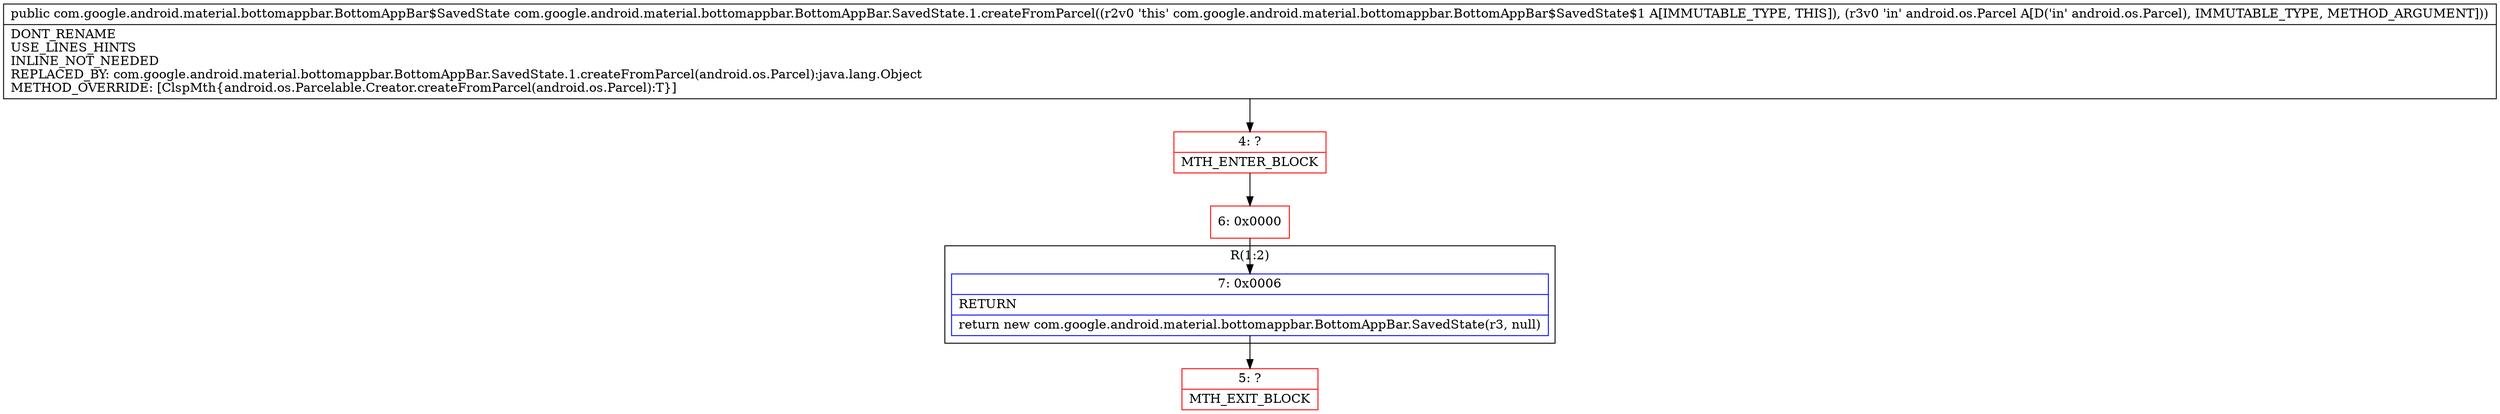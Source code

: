 digraph "CFG forcom.google.android.material.bottomappbar.BottomAppBar.SavedState.1.createFromParcel(Landroid\/os\/Parcel;)Lcom\/google\/android\/material\/bottomappbar\/BottomAppBar$SavedState;" {
subgraph cluster_Region_585751379 {
label = "R(1:2)";
node [shape=record,color=blue];
Node_7 [shape=record,label="{7\:\ 0x0006|RETURN\l|return new com.google.android.material.bottomappbar.BottomAppBar.SavedState(r3, null)\l}"];
}
Node_4 [shape=record,color=red,label="{4\:\ ?|MTH_ENTER_BLOCK\l}"];
Node_6 [shape=record,color=red,label="{6\:\ 0x0000}"];
Node_5 [shape=record,color=red,label="{5\:\ ?|MTH_EXIT_BLOCK\l}"];
MethodNode[shape=record,label="{public com.google.android.material.bottomappbar.BottomAppBar$SavedState com.google.android.material.bottomappbar.BottomAppBar.SavedState.1.createFromParcel((r2v0 'this' com.google.android.material.bottomappbar.BottomAppBar$SavedState$1 A[IMMUTABLE_TYPE, THIS]), (r3v0 'in' android.os.Parcel A[D('in' android.os.Parcel), IMMUTABLE_TYPE, METHOD_ARGUMENT]))  | DONT_RENAME\lUSE_LINES_HINTS\lINLINE_NOT_NEEDED\lREPLACED_BY: com.google.android.material.bottomappbar.BottomAppBar.SavedState.1.createFromParcel(android.os.Parcel):java.lang.Object\lMETHOD_OVERRIDE: [ClspMth\{android.os.Parcelable.Creator.createFromParcel(android.os.Parcel):T\}]\l}"];
MethodNode -> Node_4;Node_7 -> Node_5;
Node_4 -> Node_6;
Node_6 -> Node_7;
}

